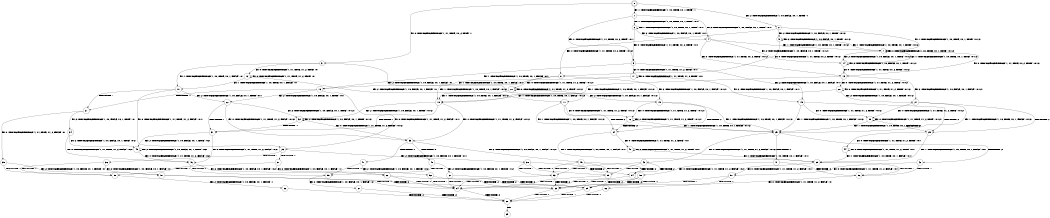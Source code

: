 digraph BCG {
size = "7, 10.5";
center = TRUE;
node [shape = circle];
0 [peripheries = 2];
0 -> 1 [label = "EX !1 !ATOMIC_EXCH_BRANCH (1, +0, TRUE, +0, 1, TRUE) !::"];
0 -> 2 [label = "EX !2 !ATOMIC_EXCH_BRANCH (1, +0, FALSE, +0, 1, TRUE) !::"];
0 -> 3 [label = "EX !0 !ATOMIC_EXCH_BRANCH (1, +1, TRUE, +0, 2, TRUE) !::"];
1 -> 4 [label = "EX !2 !ATOMIC_EXCH_BRANCH (1, +0, FALSE, +0, 1, TRUE) !:0:1:"];
1 -> 5 [label = "EX !0 !ATOMIC_EXCH_BRANCH (1, +1, TRUE, +0, 2, TRUE) !:0:1:"];
1 -> 6 [label = "EX !1 !ATOMIC_EXCH_BRANCH (1, +0, TRUE, +0, 1, TRUE) !:0:1:"];
2 -> 7 [label = "EX !1 !ATOMIC_EXCH_BRANCH (1, +0, TRUE, +0, 1, TRUE) !:0:1:2:"];
2 -> 8 [label = "EX !0 !ATOMIC_EXCH_BRANCH (1, +1, TRUE, +0, 2, TRUE) !:0:1:2:"];
2 -> 9 [label = "EX !2 !ATOMIC_EXCH_BRANCH (1, +0, FALSE, +0, 1, TRUE) !:0:1:2:"];
3 -> 10 [label = "EX !1 !ATOMIC_EXCH_BRANCH (1, +0, TRUE, +0, 1, FALSE) !:0:"];
3 -> 11 [label = "EX !2 !ATOMIC_EXCH_BRANCH (1, +0, FALSE, +0, 1, FALSE) !:0:"];
3 -> 12 [label = "EX !0 !ATOMIC_EXCH_BRANCH (1, +1, TRUE, +1, 2, TRUE) !:0:"];
4 -> 13 [label = "EX !0 !ATOMIC_EXCH_BRANCH (1, +1, TRUE, +0, 2, TRUE) !:0:1:2:"];
4 -> 14 [label = "EX !2 !ATOMIC_EXCH_BRANCH (1, +0, FALSE, +0, 1, TRUE) !:0:1:2:"];
4 -> 7 [label = "EX !1 !ATOMIC_EXCH_BRANCH (1, +0, TRUE, +0, 1, TRUE) !:0:1:2:"];
5 -> 15 [label = "EX !2 !ATOMIC_EXCH_BRANCH (1, +0, FALSE, +0, 1, FALSE) !:0:1:"];
5 -> 16 [label = "EX !1 !ATOMIC_EXCH_BRANCH (1, +0, TRUE, +0, 1, FALSE) !:0:1:"];
5 -> 17 [label = "EX !0 !ATOMIC_EXCH_BRANCH (1, +1, TRUE, +1, 2, TRUE) !:0:1:"];
6 -> 4 [label = "EX !2 !ATOMIC_EXCH_BRANCH (1, +0, FALSE, +0, 1, TRUE) !:0:1:"];
6 -> 5 [label = "EX !0 !ATOMIC_EXCH_BRANCH (1, +1, TRUE, +0, 2, TRUE) !:0:1:"];
6 -> 6 [label = "EX !1 !ATOMIC_EXCH_BRANCH (1, +0, TRUE, +0, 1, TRUE) !:0:1:"];
7 -> 13 [label = "EX !0 !ATOMIC_EXCH_BRANCH (1, +1, TRUE, +0, 2, TRUE) !:0:1:2:"];
7 -> 14 [label = "EX !2 !ATOMIC_EXCH_BRANCH (1, +0, FALSE, +0, 1, TRUE) !:0:1:2:"];
7 -> 7 [label = "EX !1 !ATOMIC_EXCH_BRANCH (1, +0, TRUE, +0, 1, TRUE) !:0:1:2:"];
8 -> 18 [label = "EX !1 !ATOMIC_EXCH_BRANCH (1, +0, TRUE, +0, 1, FALSE) !:0:1:2:"];
8 -> 19 [label = "EX !2 !ATOMIC_EXCH_BRANCH (1, +0, FALSE, +0, 1, FALSE) !:0:1:2:"];
8 -> 20 [label = "EX !0 !ATOMIC_EXCH_BRANCH (1, +1, TRUE, +1, 2, TRUE) !:0:1:2:"];
9 -> 7 [label = "EX !1 !ATOMIC_EXCH_BRANCH (1, +0, TRUE, +0, 1, TRUE) !:0:1:2:"];
9 -> 8 [label = "EX !0 !ATOMIC_EXCH_BRANCH (1, +1, TRUE, +0, 2, TRUE) !:0:1:2:"];
9 -> 9 [label = "EX !2 !ATOMIC_EXCH_BRANCH (1, +0, FALSE, +0, 1, TRUE) !:0:1:2:"];
10 -> 21 [label = "TERMINATE !1"];
10 -> 22 [label = "EX !2 !ATOMIC_EXCH_BRANCH (1, +0, FALSE, +0, 1, TRUE) !:0:1:"];
10 -> 23 [label = "EX !0 !ATOMIC_EXCH_BRANCH (1, +1, TRUE, +1, 2, FALSE) !:0:1:"];
11 -> 24 [label = "TERMINATE !2"];
11 -> 25 [label = "EX !1 !ATOMIC_EXCH_BRANCH (1, +0, TRUE, +0, 1, FALSE) !:0:1:2:"];
11 -> 26 [label = "EX !0 !ATOMIC_EXCH_BRANCH (1, +1, TRUE, +1, 2, TRUE) !:0:1:2:"];
12 -> 10 [label = "EX !1 !ATOMIC_EXCH_BRANCH (1, +0, TRUE, +0, 1, FALSE) !:0:"];
12 -> 11 [label = "EX !2 !ATOMIC_EXCH_BRANCH (1, +0, FALSE, +0, 1, FALSE) !:0:"];
12 -> 12 [label = "EX !0 !ATOMIC_EXCH_BRANCH (1, +1, TRUE, +1, 2, TRUE) !:0:"];
13 -> 27 [label = "EX !2 !ATOMIC_EXCH_BRANCH (1, +0, FALSE, +0, 1, FALSE) !:0:1:2:"];
13 -> 18 [label = "EX !1 !ATOMIC_EXCH_BRANCH (1, +0, TRUE, +0, 1, FALSE) !:0:1:2:"];
13 -> 28 [label = "EX !0 !ATOMIC_EXCH_BRANCH (1, +1, TRUE, +1, 2, TRUE) !:0:1:2:"];
14 -> 13 [label = "EX !0 !ATOMIC_EXCH_BRANCH (1, +1, TRUE, +0, 2, TRUE) !:0:1:2:"];
14 -> 14 [label = "EX !2 !ATOMIC_EXCH_BRANCH (1, +0, FALSE, +0, 1, TRUE) !:0:1:2:"];
14 -> 7 [label = "EX !1 !ATOMIC_EXCH_BRANCH (1, +0, TRUE, +0, 1, TRUE) !:0:1:2:"];
15 -> 29 [label = "TERMINATE !2"];
15 -> 25 [label = "EX !1 !ATOMIC_EXCH_BRANCH (1, +0, TRUE, +0, 1, FALSE) !:0:1:2:"];
15 -> 30 [label = "EX !0 !ATOMIC_EXCH_BRANCH (1, +1, TRUE, +1, 2, TRUE) !:0:1:2:"];
16 -> 21 [label = "TERMINATE !1"];
16 -> 22 [label = "EX !2 !ATOMIC_EXCH_BRANCH (1, +0, FALSE, +0, 1, TRUE) !:0:1:"];
16 -> 23 [label = "EX !0 !ATOMIC_EXCH_BRANCH (1, +1, TRUE, +1, 2, FALSE) !:0:1:"];
17 -> 15 [label = "EX !2 !ATOMIC_EXCH_BRANCH (1, +0, FALSE, +0, 1, FALSE) !:0:1:"];
17 -> 16 [label = "EX !1 !ATOMIC_EXCH_BRANCH (1, +0, TRUE, +0, 1, FALSE) !:0:1:"];
17 -> 17 [label = "EX !0 !ATOMIC_EXCH_BRANCH (1, +1, TRUE, +1, 2, TRUE) !:0:1:"];
18 -> 31 [label = "TERMINATE !1"];
18 -> 32 [label = "EX !2 !ATOMIC_EXCH_BRANCH (1, +0, FALSE, +0, 1, TRUE) !:0:1:2:"];
18 -> 33 [label = "EX !0 !ATOMIC_EXCH_BRANCH (1, +1, TRUE, +1, 2, FALSE) !:0:1:2:"];
19 -> 24 [label = "TERMINATE !2"];
19 -> 25 [label = "EX !1 !ATOMIC_EXCH_BRANCH (1, +0, TRUE, +0, 1, FALSE) !:0:1:2:"];
19 -> 26 [label = "EX !0 !ATOMIC_EXCH_BRANCH (1, +1, TRUE, +1, 2, TRUE) !:0:1:2:"];
20 -> 18 [label = "EX !1 !ATOMIC_EXCH_BRANCH (1, +0, TRUE, +0, 1, FALSE) !:0:1:2:"];
20 -> 19 [label = "EX !2 !ATOMIC_EXCH_BRANCH (1, +0, FALSE, +0, 1, FALSE) !:0:1:2:"];
20 -> 20 [label = "EX !0 !ATOMIC_EXCH_BRANCH (1, +1, TRUE, +1, 2, TRUE) !:0:1:2:"];
21 -> 34 [label = "EX !2 !ATOMIC_EXCH_BRANCH (1, +0, FALSE, +0, 1, TRUE) !:0:"];
21 -> 35 [label = "EX !0 !ATOMIC_EXCH_BRANCH (1, +1, TRUE, +1, 2, FALSE) !:0:"];
22 -> 31 [label = "TERMINATE !1"];
22 -> 32 [label = "EX !2 !ATOMIC_EXCH_BRANCH (1, +0, FALSE, +0, 1, TRUE) !:0:1:2:"];
22 -> 33 [label = "EX !0 !ATOMIC_EXCH_BRANCH (1, +1, TRUE, +1, 2, FALSE) !:0:1:2:"];
23 -> 36 [label = "TERMINATE !1"];
23 -> 37 [label = "TERMINATE !0"];
23 -> 38 [label = "EX !2 !ATOMIC_EXCH_BRANCH (1, +0, FALSE, +0, 1, FALSE) !:0:1:"];
24 -> 39 [label = "EX !1 !ATOMIC_EXCH_BRANCH (1, +0, TRUE, +0, 1, FALSE) !:0:1:"];
24 -> 40 [label = "EX !0 !ATOMIC_EXCH_BRANCH (1, +1, TRUE, +1, 2, TRUE) !:0:1:"];
25 -> 41 [label = "TERMINATE !1"];
25 -> 42 [label = "TERMINATE !2"];
25 -> 43 [label = "EX !0 !ATOMIC_EXCH_BRANCH (1, +1, TRUE, +1, 2, FALSE) !:0:1:2:"];
26 -> 24 [label = "TERMINATE !2"];
26 -> 25 [label = "EX !1 !ATOMIC_EXCH_BRANCH (1, +0, TRUE, +0, 1, FALSE) !:0:1:2:"];
26 -> 26 [label = "EX !0 !ATOMIC_EXCH_BRANCH (1, +1, TRUE, +1, 2, TRUE) !:0:1:2:"];
27 -> 29 [label = "TERMINATE !2"];
27 -> 25 [label = "EX !1 !ATOMIC_EXCH_BRANCH (1, +0, TRUE, +0, 1, FALSE) !:0:1:2:"];
27 -> 30 [label = "EX !0 !ATOMIC_EXCH_BRANCH (1, +1, TRUE, +1, 2, TRUE) !:0:1:2:"];
28 -> 27 [label = "EX !2 !ATOMIC_EXCH_BRANCH (1, +0, FALSE, +0, 1, FALSE) !:0:1:2:"];
28 -> 18 [label = "EX !1 !ATOMIC_EXCH_BRANCH (1, +0, TRUE, +0, 1, FALSE) !:0:1:2:"];
28 -> 28 [label = "EX !0 !ATOMIC_EXCH_BRANCH (1, +1, TRUE, +1, 2, TRUE) !:0:1:2:"];
29 -> 39 [label = "EX !1 !ATOMIC_EXCH_BRANCH (1, +0, TRUE, +0, 1, FALSE) !:0:1:"];
29 -> 44 [label = "EX !0 !ATOMIC_EXCH_BRANCH (1, +1, TRUE, +1, 2, TRUE) !:0:1:"];
30 -> 29 [label = "TERMINATE !2"];
30 -> 25 [label = "EX !1 !ATOMIC_EXCH_BRANCH (1, +0, TRUE, +0, 1, FALSE) !:0:1:2:"];
30 -> 30 [label = "EX !0 !ATOMIC_EXCH_BRANCH (1, +1, TRUE, +1, 2, TRUE) !:0:1:2:"];
31 -> 45 [label = "EX !2 !ATOMIC_EXCH_BRANCH (1, +0, FALSE, +0, 1, TRUE) !:0:2:"];
31 -> 46 [label = "EX !0 !ATOMIC_EXCH_BRANCH (1, +1, TRUE, +1, 2, FALSE) !:0:2:"];
32 -> 31 [label = "TERMINATE !1"];
32 -> 32 [label = "EX !2 !ATOMIC_EXCH_BRANCH (1, +0, FALSE, +0, 1, TRUE) !:0:1:2:"];
32 -> 33 [label = "EX !0 !ATOMIC_EXCH_BRANCH (1, +1, TRUE, +1, 2, FALSE) !:0:1:2:"];
33 -> 47 [label = "TERMINATE !1"];
33 -> 48 [label = "TERMINATE !0"];
33 -> 49 [label = "EX !2 !ATOMIC_EXCH_BRANCH (1, +0, FALSE, +0, 1, FALSE) !:0:1:2:"];
34 -> 45 [label = "EX !2 !ATOMIC_EXCH_BRANCH (1, +0, FALSE, +0, 1, TRUE) !:0:2:"];
34 -> 46 [label = "EX !0 !ATOMIC_EXCH_BRANCH (1, +1, TRUE, +1, 2, FALSE) !:0:2:"];
35 -> 50 [label = "TERMINATE !0"];
35 -> 51 [label = "EX !2 !ATOMIC_EXCH_BRANCH (1, +0, FALSE, +0, 1, FALSE) !:0:"];
36 -> 50 [label = "TERMINATE !0"];
36 -> 51 [label = "EX !2 !ATOMIC_EXCH_BRANCH (1, +0, FALSE, +0, 1, FALSE) !:0:"];
37 -> 50 [label = "TERMINATE !1"];
37 -> 52 [label = "EX !2 !ATOMIC_EXCH_BRANCH (1, +0, FALSE, +0, 1, FALSE) !:1:"];
38 -> 53 [label = "TERMINATE !1"];
38 -> 54 [label = "TERMINATE !2"];
38 -> 55 [label = "TERMINATE !0"];
39 -> 56 [label = "TERMINATE !1"];
39 -> 57 [label = "EX !0 !ATOMIC_EXCH_BRANCH (1, +1, TRUE, +1, 2, FALSE) !:0:1:"];
40 -> 39 [label = "EX !1 !ATOMIC_EXCH_BRANCH (1, +0, TRUE, +0, 1, FALSE) !:0:1:"];
40 -> 40 [label = "EX !0 !ATOMIC_EXCH_BRANCH (1, +1, TRUE, +1, 2, TRUE) !:0:1:"];
41 -> 56 [label = "TERMINATE !2"];
41 -> 58 [label = "EX !0 !ATOMIC_EXCH_BRANCH (1, +1, TRUE, +1, 2, FALSE) !:0:2:"];
42 -> 56 [label = "TERMINATE !1"];
42 -> 57 [label = "EX !0 !ATOMIC_EXCH_BRANCH (1, +1, TRUE, +1, 2, FALSE) !:0:1:"];
43 -> 53 [label = "TERMINATE !1"];
43 -> 54 [label = "TERMINATE !2"];
43 -> 55 [label = "TERMINATE !0"];
44 -> 39 [label = "EX !1 !ATOMIC_EXCH_BRANCH (1, +0, TRUE, +0, 1, FALSE) !:0:1:"];
44 -> 44 [label = "EX !0 !ATOMIC_EXCH_BRANCH (1, +1, TRUE, +1, 2, TRUE) !:0:1:"];
45 -> 45 [label = "EX !2 !ATOMIC_EXCH_BRANCH (1, +0, FALSE, +0, 1, TRUE) !:0:2:"];
45 -> 46 [label = "EX !0 !ATOMIC_EXCH_BRANCH (1, +1, TRUE, +1, 2, FALSE) !:0:2:"];
46 -> 59 [label = "TERMINATE !0"];
46 -> 60 [label = "EX !2 !ATOMIC_EXCH_BRANCH (1, +0, FALSE, +0, 1, FALSE) !:0:2:"];
47 -> 59 [label = "TERMINATE !0"];
47 -> 60 [label = "EX !2 !ATOMIC_EXCH_BRANCH (1, +0, FALSE, +0, 1, FALSE) !:0:2:"];
48 -> 59 [label = "TERMINATE !1"];
48 -> 61 [label = "EX !2 !ATOMIC_EXCH_BRANCH (1, +0, FALSE, +0, 1, FALSE) !:1:2:"];
49 -> 53 [label = "TERMINATE !1"];
49 -> 54 [label = "TERMINATE !2"];
49 -> 55 [label = "TERMINATE !0"];
50 -> 62 [label = "EX !2 !ATOMIC_EXCH_BRANCH (1, +0, FALSE, +0, 1, FALSE) !::"];
51 -> 63 [label = "TERMINATE !2"];
51 -> 64 [label = "TERMINATE !0"];
52 -> 64 [label = "TERMINATE !1"];
52 -> 65 [label = "TERMINATE !2"];
53 -> 63 [label = "TERMINATE !2"];
53 -> 64 [label = "TERMINATE !0"];
54 -> 63 [label = "TERMINATE !1"];
54 -> 65 [label = "TERMINATE !0"];
55 -> 64 [label = "TERMINATE !1"];
55 -> 65 [label = "TERMINATE !2"];
56 -> 66 [label = "EX !0 !ATOMIC_EXCH_BRANCH (1, +1, TRUE, +1, 2, FALSE) !:0:"];
57 -> 63 [label = "TERMINATE !1"];
57 -> 65 [label = "TERMINATE !0"];
58 -> 63 [label = "TERMINATE !2"];
58 -> 64 [label = "TERMINATE !0"];
59 -> 67 [label = "EX !2 !ATOMIC_EXCH_BRANCH (1, +0, FALSE, +0, 1, FALSE) !:2:"];
60 -> 63 [label = "TERMINATE !2"];
60 -> 64 [label = "TERMINATE !0"];
61 -> 64 [label = "TERMINATE !1"];
61 -> 65 [label = "TERMINATE !2"];
62 -> 68 [label = "TERMINATE !2"];
63 -> 68 [label = "TERMINATE !0"];
64 -> 68 [label = "TERMINATE !2"];
65 -> 68 [label = "TERMINATE !1"];
66 -> 68 [label = "TERMINATE !0"];
67 -> 68 [label = "TERMINATE !2"];
68 -> 69 [label = "exit"];
}
